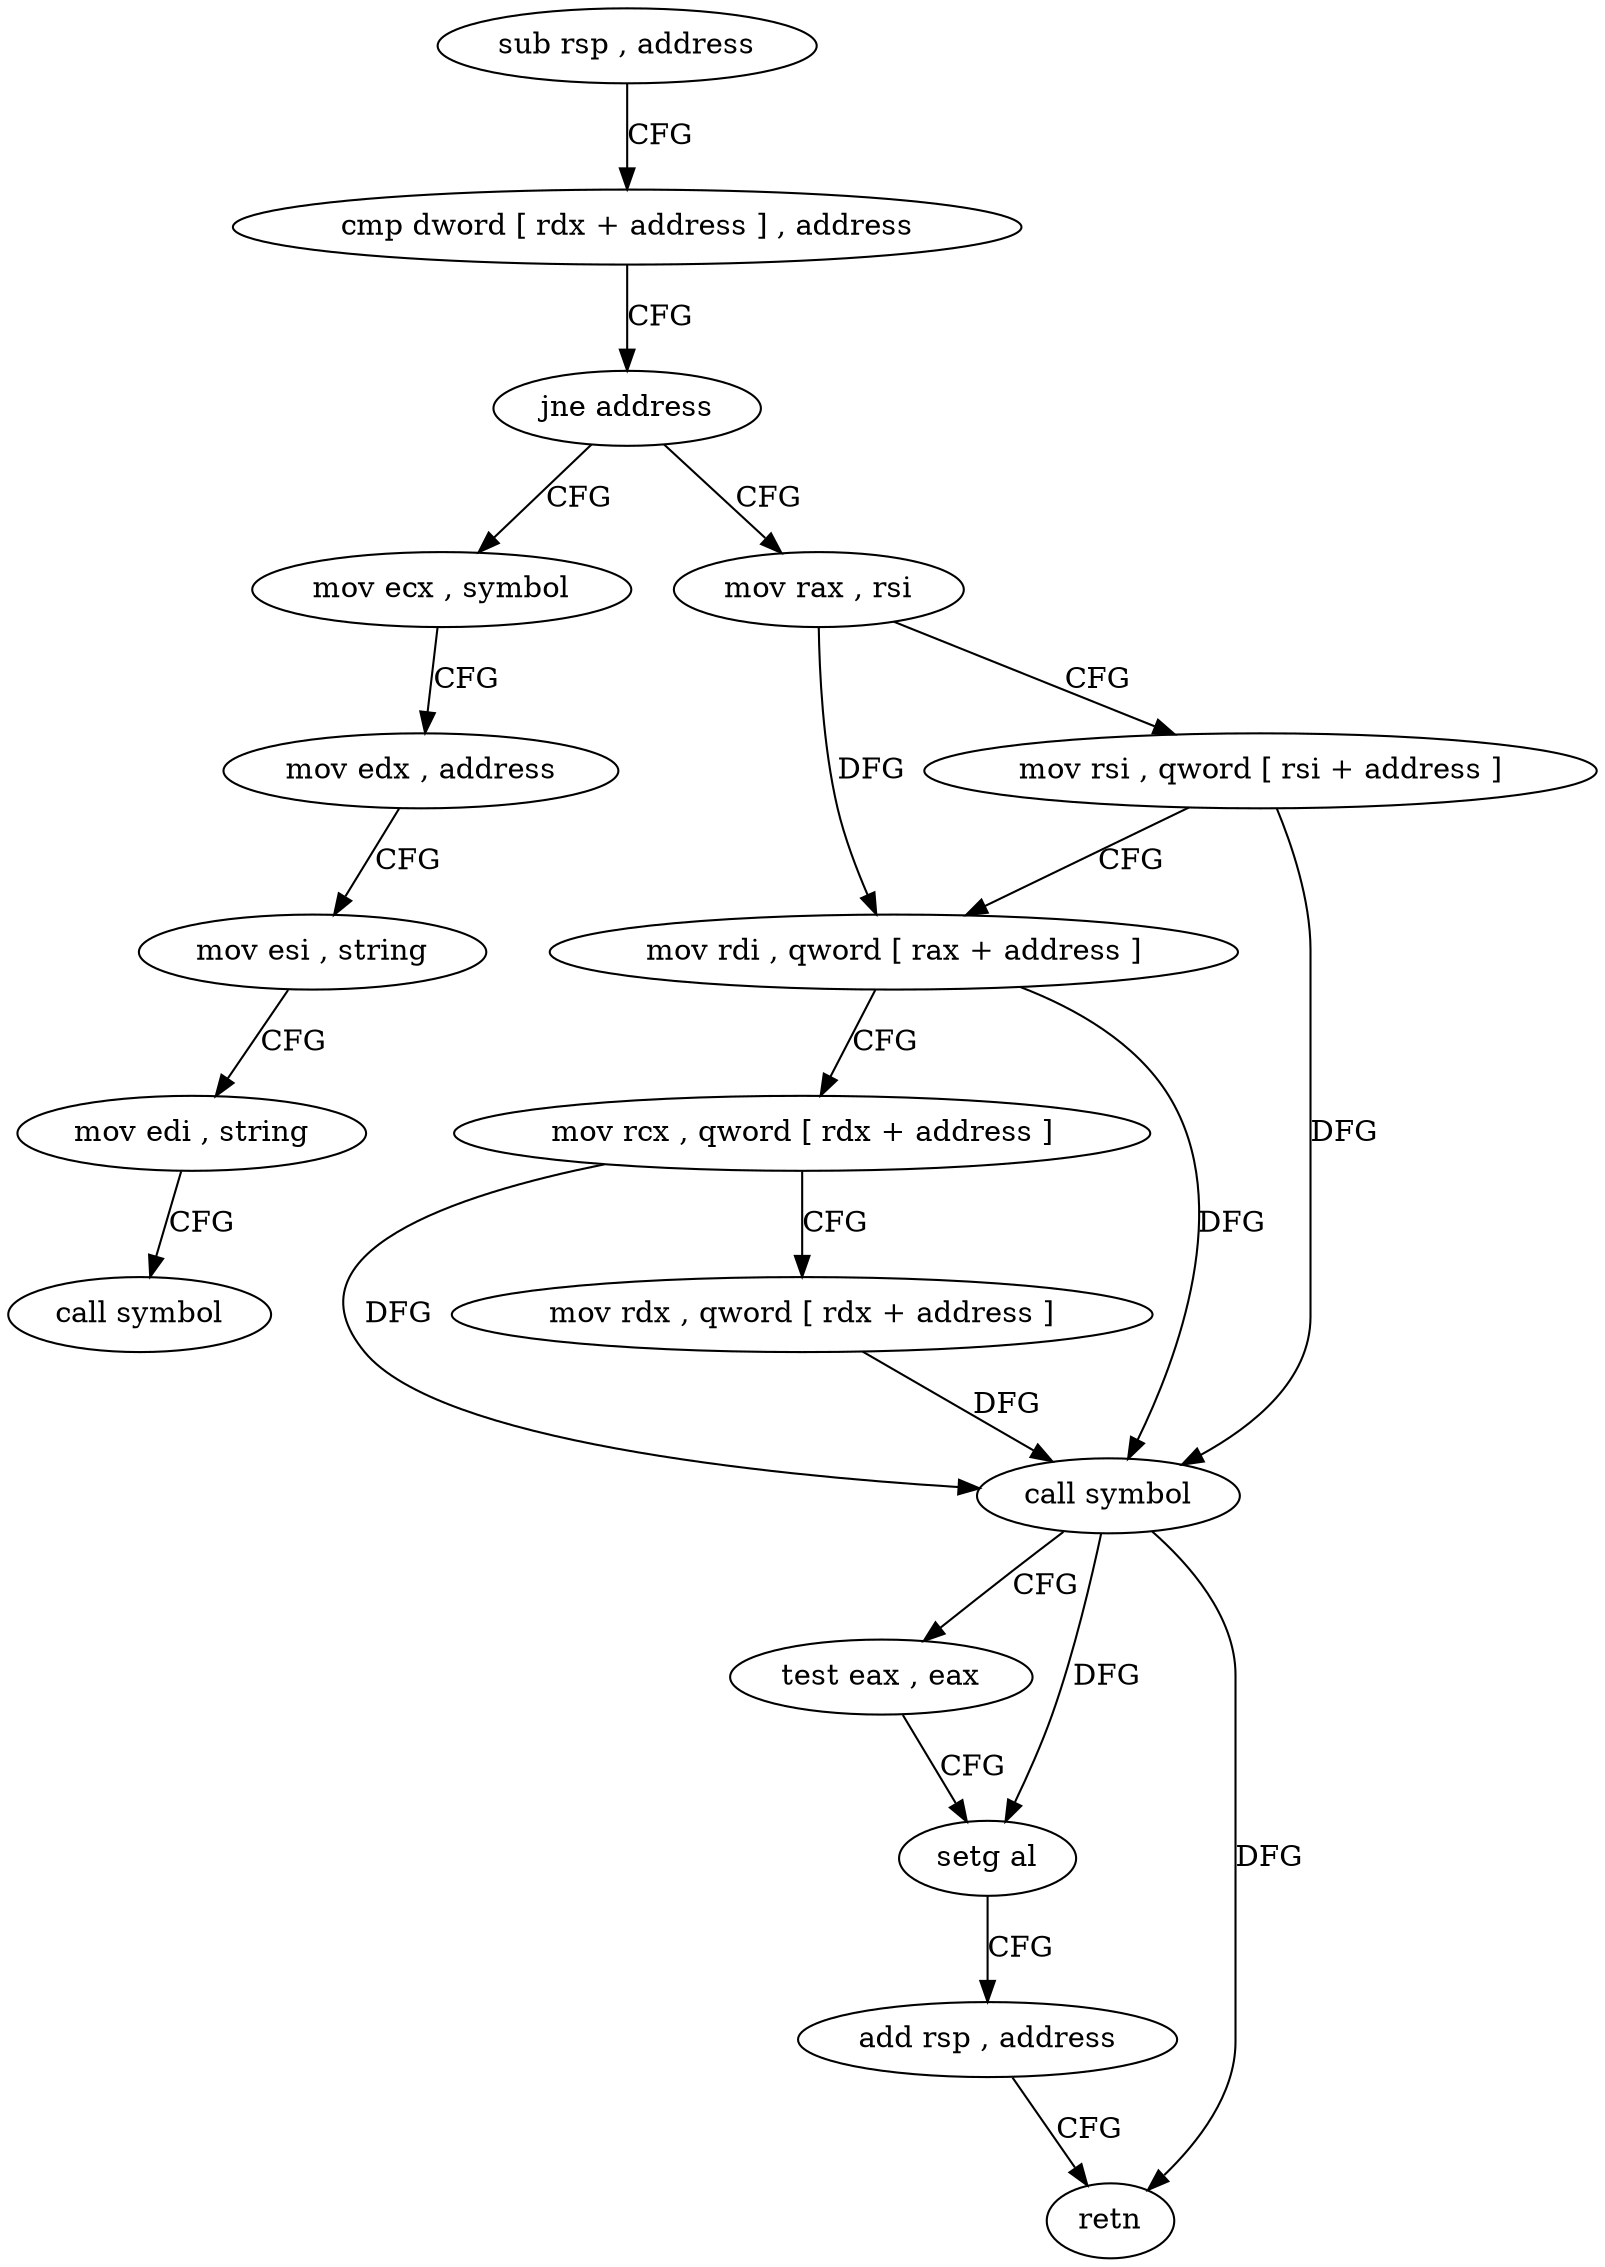 digraph "func" {
"4213195" [label = "sub rsp , address" ]
"4213199" [label = "cmp dword [ rdx + address ] , address" ]
"4213203" [label = "jne address" ]
"4213239" [label = "mov ecx , symbol" ]
"4213205" [label = "mov rax , rsi" ]
"4213244" [label = "mov edx , address" ]
"4213249" [label = "mov esi , string" ]
"4213254" [label = "mov edi , string" ]
"4213259" [label = "call symbol" ]
"4213208" [label = "mov rsi , qword [ rsi + address ]" ]
"4213212" [label = "mov rdi , qword [ rax + address ]" ]
"4213216" [label = "mov rcx , qword [ rdx + address ]" ]
"4213220" [label = "mov rdx , qword [ rdx + address ]" ]
"4213224" [label = "call symbol" ]
"4213229" [label = "test eax , eax" ]
"4213231" [label = "setg al" ]
"4213234" [label = "add rsp , address" ]
"4213238" [label = "retn" ]
"4213195" -> "4213199" [ label = "CFG" ]
"4213199" -> "4213203" [ label = "CFG" ]
"4213203" -> "4213239" [ label = "CFG" ]
"4213203" -> "4213205" [ label = "CFG" ]
"4213239" -> "4213244" [ label = "CFG" ]
"4213205" -> "4213208" [ label = "CFG" ]
"4213205" -> "4213212" [ label = "DFG" ]
"4213244" -> "4213249" [ label = "CFG" ]
"4213249" -> "4213254" [ label = "CFG" ]
"4213254" -> "4213259" [ label = "CFG" ]
"4213208" -> "4213212" [ label = "CFG" ]
"4213208" -> "4213224" [ label = "DFG" ]
"4213212" -> "4213216" [ label = "CFG" ]
"4213212" -> "4213224" [ label = "DFG" ]
"4213216" -> "4213220" [ label = "CFG" ]
"4213216" -> "4213224" [ label = "DFG" ]
"4213220" -> "4213224" [ label = "DFG" ]
"4213224" -> "4213229" [ label = "CFG" ]
"4213224" -> "4213231" [ label = "DFG" ]
"4213224" -> "4213238" [ label = "DFG" ]
"4213229" -> "4213231" [ label = "CFG" ]
"4213231" -> "4213234" [ label = "CFG" ]
"4213234" -> "4213238" [ label = "CFG" ]
}
